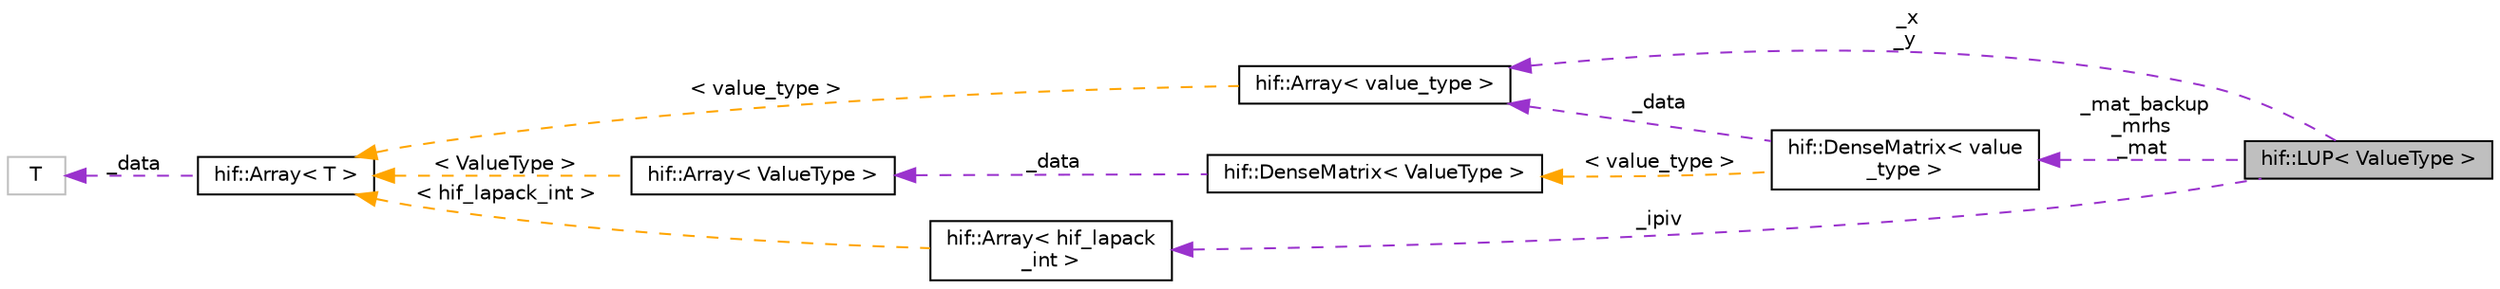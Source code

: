 digraph "hif::LUP&lt; ValueType &gt;"
{
  edge [fontname="Helvetica",fontsize="10",labelfontname="Helvetica",labelfontsize="10"];
  node [fontname="Helvetica",fontsize="10",shape=record];
  rankdir="LR";
  Node8 [label="hif::LUP\< ValueType \>",height=0.2,width=0.4,color="black", fillcolor="grey75", style="filled", fontcolor="black"];
  Node9 -> Node8 [dir="back",color="darkorchid3",fontsize="10",style="dashed",label=" _mat_backup\n_mrhs\n_mat" ,fontname="Helvetica"];
  Node9 [label="hif::DenseMatrix\< value\l_type \>",height=0.2,width=0.4,color="black", fillcolor="white", style="filled",URL="$classhif_1_1DenseMatrix.html"];
  Node10 -> Node9 [dir="back",color="darkorchid3",fontsize="10",style="dashed",label=" _data" ,fontname="Helvetica"];
  Node10 [label="hif::Array\< value_type \>",height=0.2,width=0.4,color="black", fillcolor="white", style="filled",URL="$classhif_1_1Array.html"];
  Node11 -> Node10 [dir="back",color="orange",fontsize="10",style="dashed",label=" \< value_type \>" ,fontname="Helvetica"];
  Node11 [label="hif::Array\< T \>",height=0.2,width=0.4,color="black", fillcolor="white", style="filled",URL="$classhif_1_1Array.html",tooltip="Core data structure used in compressed storage. "];
  Node12 -> Node11 [dir="back",color="darkorchid3",fontsize="10",style="dashed",label=" _data" ,fontname="Helvetica"];
  Node12 [label="T",height=0.2,width=0.4,color="grey75", fillcolor="white", style="filled"];
  Node13 -> Node9 [dir="back",color="orange",fontsize="10",style="dashed",label=" \< value_type \>" ,fontname="Helvetica"];
  Node13 [label="hif::DenseMatrix\< ValueType \>",height=0.2,width=0.4,color="black", fillcolor="white", style="filled",URL="$classhif_1_1DenseMatrix.html",tooltip="Dense storage. "];
  Node14 -> Node13 [dir="back",color="darkorchid3",fontsize="10",style="dashed",label=" _data" ,fontname="Helvetica"];
  Node14 [label="hif::Array\< ValueType \>",height=0.2,width=0.4,color="black", fillcolor="white", style="filled",URL="$classhif_1_1Array.html"];
  Node11 -> Node14 [dir="back",color="orange",fontsize="10",style="dashed",label=" \< ValueType \>" ,fontname="Helvetica"];
  Node15 -> Node8 [dir="back",color="darkorchid3",fontsize="10",style="dashed",label=" _ipiv" ,fontname="Helvetica"];
  Node15 [label="hif::Array\< hif_lapack\l_int \>",height=0.2,width=0.4,color="black", fillcolor="white", style="filled",URL="$classhif_1_1Array.html"];
  Node11 -> Node15 [dir="back",color="orange",fontsize="10",style="dashed",label=" \< hif_lapack_int \>" ,fontname="Helvetica"];
  Node10 -> Node8 [dir="back",color="darkorchid3",fontsize="10",style="dashed",label=" _x\n_y" ,fontname="Helvetica"];
}
